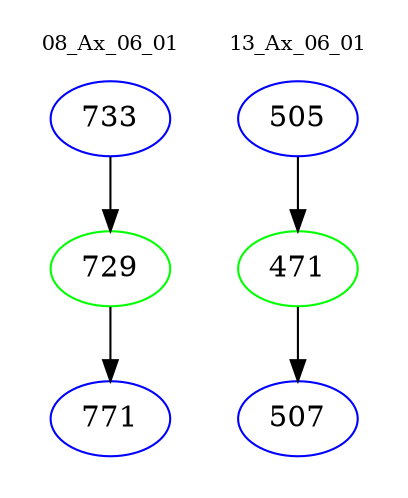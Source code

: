 digraph{
subgraph cluster_0 {
color = white
label = "08_Ax_06_01";
fontsize=10;
T0_733 [label="733", color="blue"]
T0_733 -> T0_729 [color="black"]
T0_729 [label="729", color="green"]
T0_729 -> T0_771 [color="black"]
T0_771 [label="771", color="blue"]
}
subgraph cluster_1 {
color = white
label = "13_Ax_06_01";
fontsize=10;
T1_505 [label="505", color="blue"]
T1_505 -> T1_471 [color="black"]
T1_471 [label="471", color="green"]
T1_471 -> T1_507 [color="black"]
T1_507 [label="507", color="blue"]
}
}
